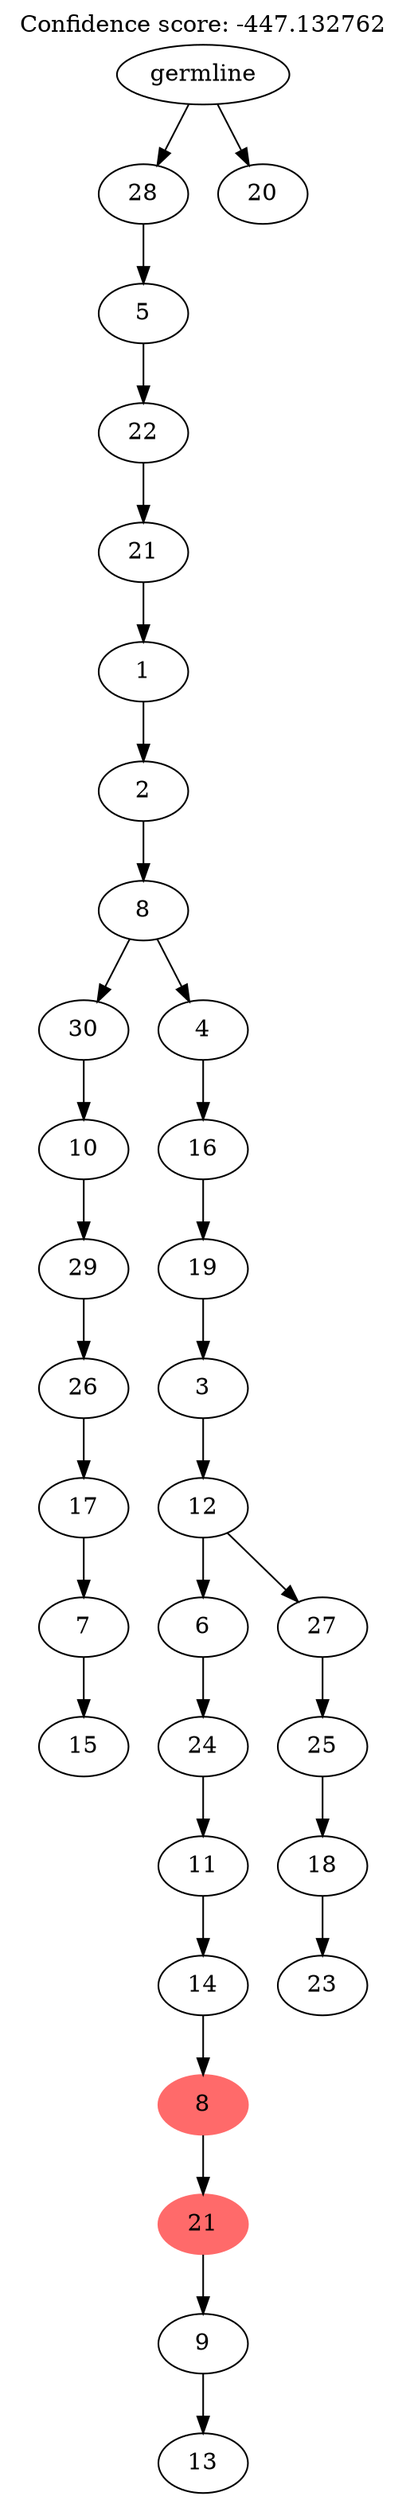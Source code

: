 digraph g {
	"30" -> "31";
	"31" [label="15"];
	"29" -> "30";
	"30" [label="7"];
	"28" -> "29";
	"29" [label="17"];
	"27" -> "28";
	"28" [label="26"];
	"26" -> "27";
	"27" [label="29"];
	"25" -> "26";
	"26" [label="10"];
	"23" -> "24";
	"24" [label="13"];
	"22" -> "23";
	"23" [label="9"];
	"21" -> "22";
	"22" [color=indianred1, style=filled, label="21"];
	"20" -> "21";
	"21" [color=indianred1, style=filled, label="8"];
	"19" -> "20";
	"20" [label="14"];
	"18" -> "19";
	"19" [label="11"];
	"17" -> "18";
	"18" [label="24"];
	"15" -> "16";
	"16" [label="23"];
	"14" -> "15";
	"15" [label="18"];
	"13" -> "14";
	"14" [label="25"];
	"12" -> "13";
	"13" [label="27"];
	"12" -> "17";
	"17" [label="6"];
	"11" -> "12";
	"12" [label="12"];
	"10" -> "11";
	"11" [label="3"];
	"9" -> "10";
	"10" [label="19"];
	"8" -> "9";
	"9" [label="16"];
	"7" -> "8";
	"8" [label="4"];
	"7" -> "25";
	"25" [label="30"];
	"6" -> "7";
	"7" [label="8"];
	"5" -> "6";
	"6" [label="2"];
	"4" -> "5";
	"5" [label="1"];
	"3" -> "4";
	"4" [label="21"];
	"2" -> "3";
	"3" [label="22"];
	"1" -> "2";
	"2" [label="5"];
	"0" -> "1";
	"1" [label="28"];
	"0" -> "32";
	"32" [label="20"];
	"0" [label="germline"];
	labelloc="t";
	label="Confidence score: -447.132762";
}

